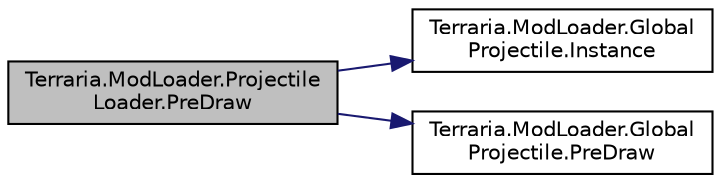 digraph "Terraria.ModLoader.ProjectileLoader.PreDraw"
{
  edge [fontname="Helvetica",fontsize="10",labelfontname="Helvetica",labelfontsize="10"];
  node [fontname="Helvetica",fontsize="10",shape=record];
  rankdir="LR";
  Node134 [label="Terraria.ModLoader.Projectile\lLoader.PreDraw",height=0.2,width=0.4,color="black", fillcolor="grey75", style="filled", fontcolor="black"];
  Node134 -> Node135 [color="midnightblue",fontsize="10",style="solid",fontname="Helvetica"];
  Node135 [label="Terraria.ModLoader.Global\lProjectile.Instance",height=0.2,width=0.4,color="black", fillcolor="white", style="filled",URL="$class_terraria_1_1_mod_loader_1_1_global_projectile.html#ac385423894e4a48e74b7a185095d4212"];
  Node134 -> Node136 [color="midnightblue",fontsize="10",style="solid",fontname="Helvetica"];
  Node136 [label="Terraria.ModLoader.Global\lProjectile.PreDraw",height=0.2,width=0.4,color="black", fillcolor="white", style="filled",URL="$class_terraria_1_1_mod_loader_1_1_global_projectile.html#a244c1bc16ccbc1a645b899166001de8f",tooltip="Allows you to draw things behind a projectile, or to modify the way the projectile is drawn..."];
}
